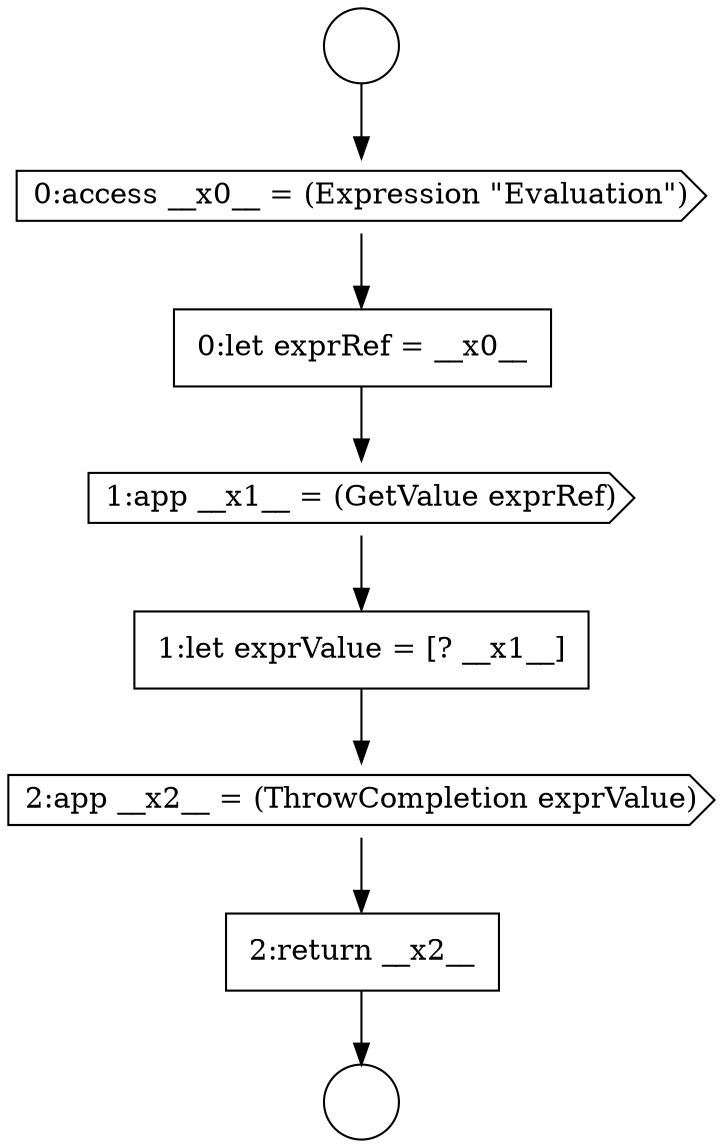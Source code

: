 digraph {
  node7781 [shape=cds, label=<<font color="black">1:app __x1__ = (GetValue exprRef)</font>> color="black" fillcolor="white" style=filled]
  node7782 [shape=none, margin=0, label=<<font color="black">
    <table border="0" cellborder="1" cellspacing="0" cellpadding="10">
      <tr><td align="left">1:let exprValue = [? __x1__]</td></tr>
    </table>
  </font>> color="black" fillcolor="white" style=filled]
  node7777 [shape=circle label=" " color="black" fillcolor="white" style=filled]
  node7783 [shape=cds, label=<<font color="black">2:app __x2__ = (ThrowCompletion exprValue)</font>> color="black" fillcolor="white" style=filled]
  node7778 [shape=circle label=" " color="black" fillcolor="white" style=filled]
  node7780 [shape=none, margin=0, label=<<font color="black">
    <table border="0" cellborder="1" cellspacing="0" cellpadding="10">
      <tr><td align="left">0:let exprRef = __x0__</td></tr>
    </table>
  </font>> color="black" fillcolor="white" style=filled]
  node7779 [shape=cds, label=<<font color="black">0:access __x0__ = (Expression &quot;Evaluation&quot;)</font>> color="black" fillcolor="white" style=filled]
  node7784 [shape=none, margin=0, label=<<font color="black">
    <table border="0" cellborder="1" cellspacing="0" cellpadding="10">
      <tr><td align="left">2:return __x2__</td></tr>
    </table>
  </font>> color="black" fillcolor="white" style=filled]
  node7782 -> node7783 [ color="black"]
  node7783 -> node7784 [ color="black"]
  node7781 -> node7782 [ color="black"]
  node7779 -> node7780 [ color="black"]
  node7784 -> node7778 [ color="black"]
  node7780 -> node7781 [ color="black"]
  node7777 -> node7779 [ color="black"]
}
